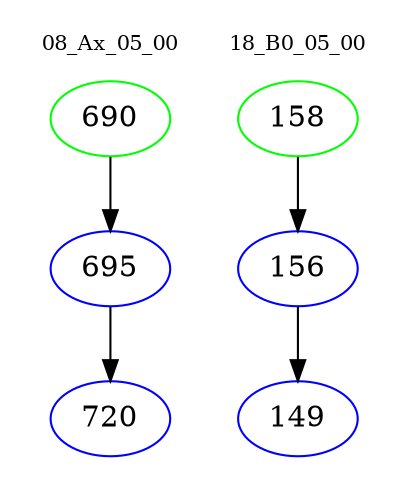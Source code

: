 digraph{
subgraph cluster_0 {
color = white
label = "08_Ax_05_00";
fontsize=10;
T0_690 [label="690", color="green"]
T0_690 -> T0_695 [color="black"]
T0_695 [label="695", color="blue"]
T0_695 -> T0_720 [color="black"]
T0_720 [label="720", color="blue"]
}
subgraph cluster_1 {
color = white
label = "18_B0_05_00";
fontsize=10;
T1_158 [label="158", color="green"]
T1_158 -> T1_156 [color="black"]
T1_156 [label="156", color="blue"]
T1_156 -> T1_149 [color="black"]
T1_149 [label="149", color="blue"]
}
}
